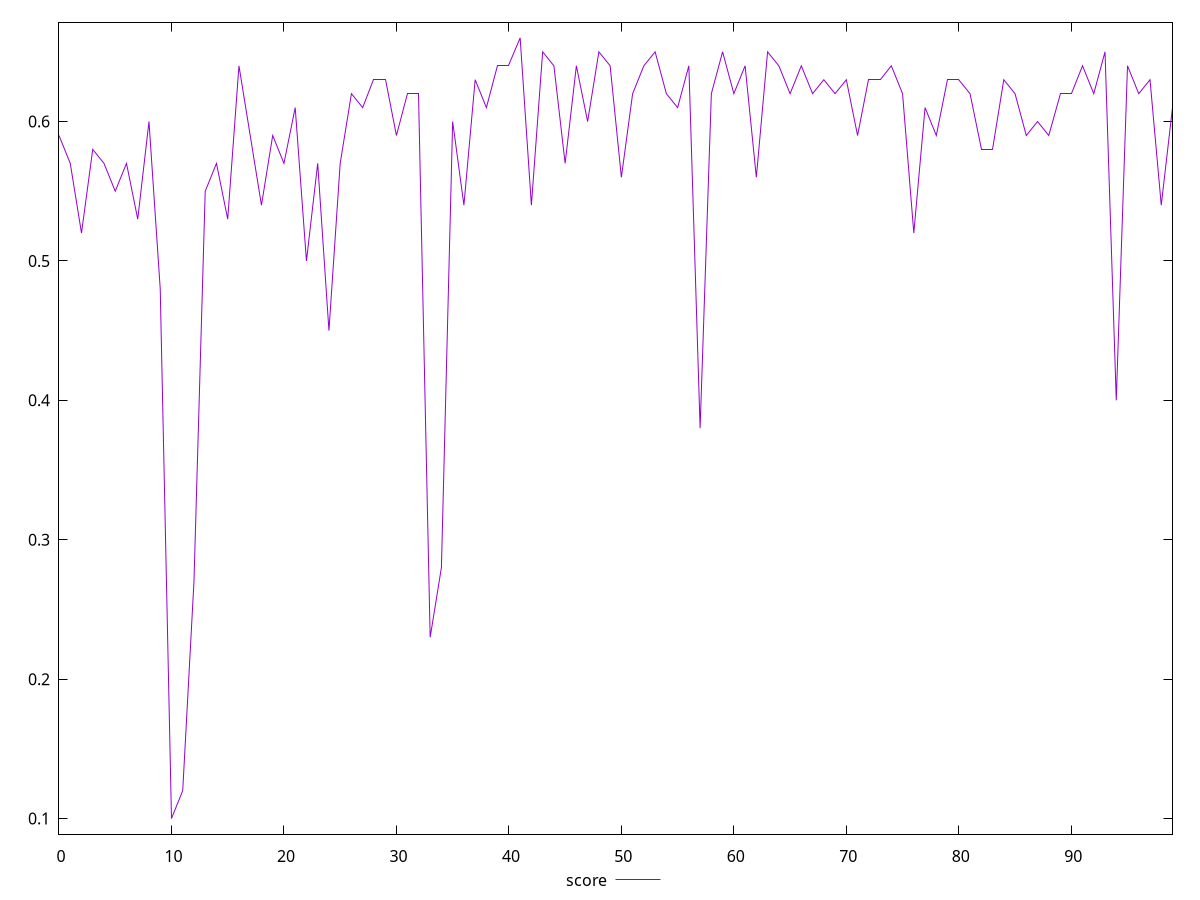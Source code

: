 reset

$score <<EOF
0 0.59
1 0.57
2 0.52
3 0.58
4 0.57
5 0.55
6 0.57
7 0.53
8 0.6
9 0.48
10 0.1
11 0.12
12 0.27
13 0.55
14 0.57
15 0.53
16 0.64
17 0.59
18 0.54
19 0.59
20 0.57
21 0.61
22 0.5
23 0.57
24 0.45
25 0.57
26 0.62
27 0.61
28 0.63
29 0.63
30 0.59
31 0.62
32 0.62
33 0.23
34 0.28
35 0.6
36 0.54
37 0.63
38 0.61
39 0.64
40 0.64
41 0.66
42 0.54
43 0.65
44 0.64
45 0.57
46 0.64
47 0.6
48 0.65
49 0.64
50 0.56
51 0.62
52 0.64
53 0.65
54 0.62
55 0.61
56 0.64
57 0.38
58 0.62
59 0.65
60 0.62
61 0.64
62 0.56
63 0.65
64 0.64
65 0.62
66 0.64
67 0.62
68 0.63
69 0.62
70 0.63
71 0.59
72 0.63
73 0.63
74 0.64
75 0.62
76 0.52
77 0.61
78 0.59
79 0.63
80 0.63
81 0.62
82 0.58
83 0.58
84 0.63
85 0.62
86 0.59
87 0.6
88 0.59
89 0.62
90 0.62
91 0.64
92 0.62
93 0.65
94 0.4
95 0.64
96 0.62
97 0.63
98 0.54
99 0.61
EOF

set key outside below
set xrange [0:99]
set yrange [0.0888:0.6712]
set trange [0.0888:0.6712]
set terminal svg size 640, 500 enhanced background rgb 'white'
set output "reprap/mainthread-work-breakdown/samples/pages+cached/score/values.svg"

plot $score title "score" with line

reset
